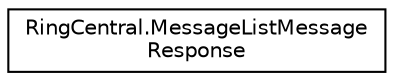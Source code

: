 digraph "Graphical Class Hierarchy"
{
 // LATEX_PDF_SIZE
  edge [fontname="Helvetica",fontsize="10",labelfontname="Helvetica",labelfontsize="10"];
  node [fontname="Helvetica",fontsize="10",shape=record];
  rankdir="LR";
  Node0 [label="RingCentral.MessageListMessage\lResponse",height=0.2,width=0.4,color="black", fillcolor="white", style="filled",URL="$classRingCentral_1_1MessageListMessageResponse.html",tooltip="The short detail of the message in the get batch response"];
}
